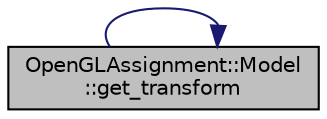 digraph "OpenGLAssignment::Model::get_transform"
{
 // LATEX_PDF_SIZE
  edge [fontname="Helvetica",fontsize="10",labelfontname="Helvetica",labelfontsize="10"];
  node [fontname="Helvetica",fontsize="10",shape=record];
  rankdir="LR";
  Node1 [label="OpenGLAssignment::Model\l::get_transform",height=0.2,width=0.4,color="black", fillcolor="grey75", style="filled", fontcolor="black",tooltip="Get the transformation matrix of the model."];
  Node1 -> Node1 [color="midnightblue",fontsize="10",style="solid",fontname="Helvetica"];
}
